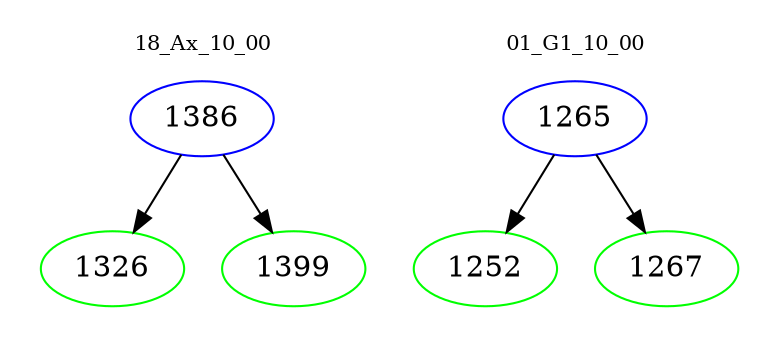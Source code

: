 digraph{
subgraph cluster_0 {
color = white
label = "18_Ax_10_00";
fontsize=10;
T0_1386 [label="1386", color="blue"]
T0_1386 -> T0_1326 [color="black"]
T0_1326 [label="1326", color="green"]
T0_1386 -> T0_1399 [color="black"]
T0_1399 [label="1399", color="green"]
}
subgraph cluster_1 {
color = white
label = "01_G1_10_00";
fontsize=10;
T1_1265 [label="1265", color="blue"]
T1_1265 -> T1_1252 [color="black"]
T1_1252 [label="1252", color="green"]
T1_1265 -> T1_1267 [color="black"]
T1_1267 [label="1267", color="green"]
}
}
